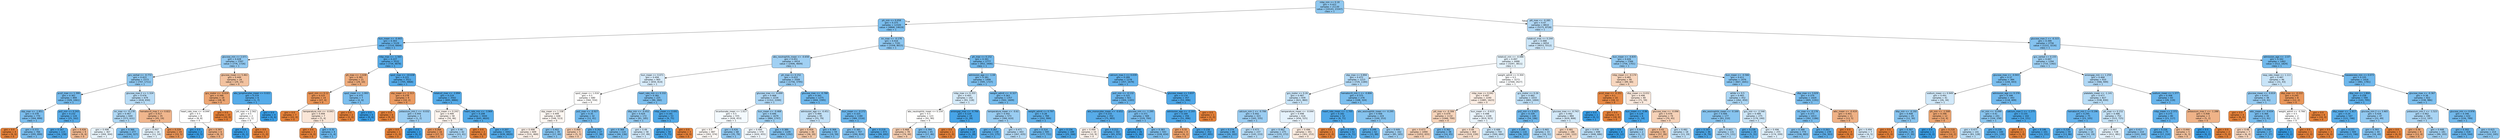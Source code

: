 digraph Tree {
node [shape=box, style="filled, rounded", color="black", fontname="helvetica"] ;
edge [fontname="helvetica"] ;
0 [label="mbp_min <= 0.18\ngini = 0.422\nsamples = 21130\nvalue = [10143, 23347]\nclass = 1", fillcolor="#8fc8f0"] ;
1 [label="ph_min <= 0.058\ngini = 0.375\nsamples = 12320\nvalue = [4868, 14619]\nclass = 1", fillcolor="#7bbeee"] ;
0 -> 1 [labeldistance=2.5, labelangle=45, headlabel="True"] ;
2 [label="bun_mean <= -0.443\ngini = 0.303\nsamples = 5129\nvalue = [1510, 6604]\nclass = 1", fillcolor="#66b3eb"] ;
1 -> 2 ;
3 [label="glucose_min <= 2.071\ngini = 0.428\nsamples = 1597\nvalue = [776, 1726]\nclass = 1", fillcolor="#92c9f1"] ;
2 -> 3 ;
4 [label="gcs_verbal <= -0.772\ngini = 0.423\nsamples = 1573\nvalue = [747, 1711]\nclass = 1", fillcolor="#8fc8f0"] ;
3 -> 4 ;
5 [label="pco2_max <= 1.399\ngini = 0.361\nsamples = 894\nvalue = [329, 1061]\nclass = 1", fillcolor="#76bbed"] ;
4 -> 5 ;
6 [label="sbp_max <= -1.851\ngini = 0.378\nsamples = 770\nvalue = [304, 899]\nclass = 1", fillcolor="#7cbeee"] ;
5 -> 6 ;
7 [label="gini = 0.0\nsamples = 4\nvalue = [9, 0]\nclass = 0", fillcolor="#e58139"] ;
6 -> 7 ;
8 [label="gini = 0.372\nsamples = 766\nvalue = [295, 899]\nclass = 1", fillcolor="#7abdee"] ;
6 -> 8 ;
9 [label="po2_min <= 0.243\ngini = 0.232\nsamples = 124\nvalue = [25, 162]\nclass = 1", fillcolor="#58ace9"] ;
5 -> 9 ;
10 [label="gini = 0.167\nsamples = 115\nvalue = [16, 158]\nclass = 1", fillcolor="#4da7e8"] ;
9 -> 10 ;
11 [label="gini = 0.426\nsamples = 9\nvalue = [9, 4]\nclass = 0", fillcolor="#f1b991"] ;
9 -> 11 ;
12 [label="glucose_max.2 <= 1.324\ngini = 0.476\nsamples = 679\nvalue = [418, 650]\nclass = 1", fillcolor="#b8dcf6"] ;
4 -> 12 ;
13 [label="inr_max <= -0.178\ngini = 0.467\nsamples = 644\nvalue = [373, 631]\nclass = 1", fillcolor="#aed7f4"] ;
12 -> 13 ;
14 [label="gini = 0.498\nsamples = 367\nvalue = [269, 304]\nclass = 1", fillcolor="#e8f4fc"] ;
13 -> 14 ;
15 [label="gini = 0.366\nsamples = 277\nvalue = [104, 327]\nclass = 1", fillcolor="#78bced"] ;
13 -> 15 ;
16 [label="hematocrit_max.1 <= 0.822\ngini = 0.417\nsamples = 35\nvalue = [45, 19]\nclass = 0", fillcolor="#f0b68d"] ;
12 -> 16 ;
17 [label="gini = 0.497\nsamples = 16\nvalue = [12, 14]\nclass = 1", fillcolor="#e3f1fb"] ;
16 -> 17 ;
18 [label="gini = 0.229\nsamples = 19\nvalue = [33, 5]\nclass = 0", fillcolor="#e99457"] ;
16 -> 18 ;
19 [label="glucose_mean <= 5.461\ngini = 0.449\nsamples = 24\nvalue = [29, 15]\nclass = 0", fillcolor="#f2c29f"] ;
3 -> 19 ;
20 [label="gcs_motor <= -0.024\ngini = 0.346\nsamples = 18\nvalue = [28, 8]\nclass = 0", fillcolor="#eca572"] ;
19 -> 20 ;
21 [label="heart_rate_max <= -0.044\ngini = 0.5\nsamples = 8\nvalue = [8, 8]\nclass = 0", fillcolor="#ffffff"] ;
20 -> 21 ;
22 [label="gini = 0.0\nsamples = 2\nvalue = [0, 5]\nclass = 1", fillcolor="#399de5"] ;
21 -> 22 ;
23 [label="gini = 0.397\nsamples = 6\nvalue = [8, 3]\nclass = 0", fillcolor="#efb083"] ;
21 -> 23 ;
24 [label="gini = 0.0\nsamples = 10\nvalue = [20, 0]\nclass = 0", fillcolor="#e58139"] ;
20 -> 24 ;
25 [label="abs_lymphocytes_mean <= 0.021\ngini = 0.219\nsamples = 6\nvalue = [1, 7]\nclass = 1", fillcolor="#55abe9"] ;
19 -> 25 ;
26 [label="ptt_max <= 2.562\ngini = 0.5\nsamples = 2\nvalue = [1, 1]\nclass = 0", fillcolor="#ffffff"] ;
25 -> 26 ;
27 [label="gini = 0.0\nsamples = 1\nvalue = [0, 1]\nclass = 1", fillcolor="#399de5"] ;
26 -> 27 ;
28 [label="gini = 0.0\nsamples = 1\nvalue = [1, 0]\nclass = 0", fillcolor="#e58139"] ;
26 -> 28 ;
29 [label="gini = 0.0\nsamples = 4\nvalue = [0, 6]\nclass = 1", fillcolor="#399de5"] ;
25 -> 29 ;
30 [label="mbp_max <= -1.565\ngini = 0.227\nsamples = 3532\nvalue = [734, 4878]\nclass = 1", fillcolor="#57ace9"] ;
2 -> 30 ;
31 [label="ph_max <= -1.638\ngini = 0.381\nsamples = 21\nvalue = [29, 10]\nclass = 0", fillcolor="#eeac7d"] ;
30 -> 31 ;
32 [label="spo2_min <= 0.12\ngini = 0.225\nsamples = 14\nvalue = [27, 4]\nclass = 0", fillcolor="#e99456"] ;
31 -> 32 ;
33 [label="gini = 0.0\nsamples = 7\nvalue = [22, 0]\nclass = 0", fillcolor="#e58139"] ;
32 -> 33 ;
34 [label="temperature_min <= -0.043\ngini = 0.494\nsamples = 7\nvalue = [5, 4]\nclass = 0", fillcolor="#fae6d7"] ;
32 -> 34 ;
35 [label="gini = 0.0\nsamples = 3\nvalue = [4, 0]\nclass = 0", fillcolor="#e58139"] ;
34 -> 35 ;
36 [label="gini = 0.32\nsamples = 4\nvalue = [1, 4]\nclass = 1", fillcolor="#6ab6ec"] ;
34 -> 36 ;
37 [label="spo2_mean <= -1.993\ngini = 0.375\nsamples = 7\nvalue = [2, 6]\nclass = 1", fillcolor="#7bbeee"] ;
31 -> 37 ;
38 [label="gini = 0.0\nsamples = 2\nvalue = [2, 0]\nclass = 0", fillcolor="#e58139"] ;
37 -> 38 ;
39 [label="gini = 0.0\nsamples = 5\nvalue = [0, 6]\nclass = 1", fillcolor="#399de5"] ;
37 -> 39 ;
40 [label="spo2_max <= -10.638\ngini = 0.221\nsamples = 3511\nvalue = [705, 4868]\nclass = 1", fillcolor="#56abe9"] ;
30 -> 40 ;
41 [label="sbp_mean <= -1.313\ngini = 0.278\nsamples = 9\nvalue = [10, 2]\nclass = 0", fillcolor="#ea9a61"] ;
40 -> 41 ;
42 [label="gini = 0.0\nsamples = 6\nvalue = [9, 0]\nclass = 0", fillcolor="#e58139"] ;
41 -> 42 ;
43 [label="potassium_min.1 <= -0.032\ngini = 0.444\nsamples = 3\nvalue = [1, 2]\nclass = 1", fillcolor="#9ccef2"] ;
41 -> 43 ;
44 [label="gini = 0.0\nsamples = 1\nvalue = [1, 0]\nclass = 0", fillcolor="#e58139"] ;
43 -> 44 ;
45 [label="gini = 0.0\nsamples = 2\nvalue = [0, 2]\nclass = 1", fillcolor="#399de5"] ;
43 -> 45 ;
46 [label="totalco2_max <= -2.894\ngini = 0.219\nsamples = 3502\nvalue = [695, 4866]\nclass = 1", fillcolor="#55abe9"] ;
40 -> 46 ;
47 [label="bun_mean <= 0.243\ngini = 0.499\nsamples = 58\nvalue = [50, 46]\nclass = 0", fillcolor="#fdf5ef"] ;
46 -> 47 ;
48 [label="gini = 0.264\nsamples = 16\nvalue = [27, 5]\nclass = 0", fillcolor="#ea985e"] ;
47 -> 48 ;
49 [label="gini = 0.46\nsamples = 42\nvalue = [23, 41]\nclass = 1", fillcolor="#a8d4f4"] ;
47 -> 49 ;
50 [label="heart_rate_min <= -3.969\ngini = 0.208\nsamples = 3444\nvalue = [645, 4820]\nclass = 1", fillcolor="#53aae8"] ;
46 -> 50 ;
51 [label="gini = 0.0\nsamples = 2\nvalue = [6, 0]\nclass = 0", fillcolor="#e58139"] ;
50 -> 51 ;
52 [label="gini = 0.207\nsamples = 3442\nvalue = [639, 4820]\nclass = 1", fillcolor="#53aae8"] ;
50 -> 52 ;
53 [label="inr_max <= -0.178\ngini = 0.416\nsamples = 7191\nvalue = [3358, 8015]\nclass = 1", fillcolor="#8cc6f0"] ;
1 -> 53 ;
54 [label="abs_neutrophils_mean <= -0.658\ngini = 0.451\nsamples = 4414\nvalue = [2406, 4609]\nclass = 1", fillcolor="#a0d0f3"] ;
53 -> 54 ;
55 [label="bun_mean <= 0.071\ngini = 0.494\nsamples = 905\nvalue = [650, 814]\nclass = 1", fillcolor="#d7ebfa"] ;
54 -> 55 ;
56 [label="spo2_mean <= 1.016\ngini = 0.5\nsamples = 680\nvalue = [560, 554]\nclass = 0", fillcolor="#fffefd"] ;
55 -> 56 ;
57 [label="sbp_mean <= 1.338\ngini = 0.499\nsamples = 648\nvalue = [548, 513]\nclass = 0", fillcolor="#fdf7f2"] ;
56 -> 57 ;
58 [label="gini = 0.498\nsamples = 609\nvalue = [531, 469]\nclass = 0", fillcolor="#fcf0e8"] ;
57 -> 58 ;
59 [label="gini = 0.402\nsamples = 39\nvalue = [17, 44]\nclass = 1", fillcolor="#86c3ef"] ;
57 -> 59 ;
60 [label="po2_max <= -0.927\ngini = 0.35\nsamples = 32\nvalue = [12, 41]\nclass = 1", fillcolor="#73baed"] ;
56 -> 60 ;
61 [label="gini = 0.469\nsamples = 5\nvalue = [5, 3]\nclass = 0", fillcolor="#f5cdb0"] ;
60 -> 61 ;
62 [label="gini = 0.263\nsamples = 27\nvalue = [7, 38]\nclass = 1", fillcolor="#5dafea"] ;
60 -> 62 ;
63 [label="heart_rate_min <= 0.332\ngini = 0.382\nsamples = 225\nvalue = [90, 260]\nclass = 1", fillcolor="#7ebfee"] ;
55 -> 63 ;
64 [label="dbp_min <= -0.452\ngini = 0.424\nsamples = 172\nvalue = [81, 185]\nclass = 1", fillcolor="#90c8f0"] ;
63 -> 64 ;
65 [label="gini = 0.369\nsamples = 114\nvalue = [44, 136]\nclass = 1", fillcolor="#79bded"] ;
64 -> 65 ;
66 [label="gini = 0.49\nsamples = 58\nvalue = [37, 49]\nclass = 1", fillcolor="#cfe7f9"] ;
64 -> 66 ;
67 [label="mbp_mean <= 0.691\ngini = 0.191\nsamples = 53\nvalue = [9, 75]\nclass = 1", fillcolor="#51a9e8"] ;
63 -> 67 ;
68 [label="gini = 0.117\nsamples = 50\nvalue = [5, 75]\nclass = 1", fillcolor="#46a4e7"] ;
67 -> 68 ;
69 [label="gini = 0.0\nsamples = 3\nvalue = [4, 0]\nclass = 0", fillcolor="#e58139"] ;
67 -> 69 ;
70 [label="ph_max <= 0.152\ngini = 0.433\nsamples = 3509\nvalue = [1756, 3795]\nclass = 1", fillcolor="#95caf1"] ;
54 -> 70 ;
71 [label="glucose_max <= -0.699\ngini = 0.468\nsamples = 2234\nvalue = [1312, 2200]\nclass = 1", fillcolor="#afd7f5"] ;
70 -> 71 ;
72 [label="bicarbonate_mean <= 1.017\ngini = 0.5\nsamples = 555\nvalue = [428, 453]\nclass = 1", fillcolor="#f4fafe"] ;
71 -> 72 ;
73 [label="gini = 0.5\nsamples = 487\nvalue = [393, 374]\nclass = 0", fillcolor="#fef9f5"] ;
72 -> 73 ;
74 [label="gini = 0.426\nsamples = 68\nvalue = [35, 79]\nclass = 1", fillcolor="#91c8f1"] ;
72 -> 74 ;
75 [label="bun_mean <= -0.468\ngini = 0.446\nsamples = 1679\nvalue = [884, 1747]\nclass = 1", fillcolor="#9dcff2"] ;
71 -> 75 ;
76 [label="gini = 0.499\nsamples = 570\nvalue = [420, 455]\nclass = 1", fillcolor="#f0f7fd"] ;
75 -> 76 ;
77 [label="gini = 0.389\nsamples = 1109\nvalue = [464, 1292]\nclass = 1", fillcolor="#80c0ee"] ;
75 -> 77 ;
78 [label="glucose_max <= -0.788\ngini = 0.341\nsamples = 1275\nvalue = [444, 1595]\nclass = 1", fillcolor="#70b8ec"] ;
70 -> 78 ;
79 [label="admission_age <= -0.451\ngini = 0.484\nsamples = 95\nvalue = [55, 79]\nclass = 1", fillcolor="#c3e1f7"] ;
78 -> 79 ;
80 [label="gini = 0.459\nsamples = 36\nvalue = [36, 20]\nclass = 0", fillcolor="#f3c7a7"] ;
79 -> 80 ;
81 [label="gini = 0.369\nsamples = 59\nvalue = [19, 59]\nclass = 1", fillcolor="#79bded"] ;
79 -> 81 ;
82 [label="bun_mean <= -0.272\ngini = 0.325\nsamples = 1180\nvalue = [389, 1516]\nclass = 1", fillcolor="#6cb6ec"] ;
78 -> 82 ;
83 [label="gini = 0.385\nsamples = 707\nvalue = [290, 824]\nclass = 1", fillcolor="#7fbfee"] ;
82 -> 83 ;
84 [label="gini = 0.219\nsamples = 473\nvalue = [99, 692]\nclass = 1", fillcolor="#55abe9"] ;
82 -> 84 ;
85 [label="ph_max <= 0.152\ngini = 0.341\nsamples = 2777\nvalue = [952, 3406]\nclass = 1", fillcolor="#70b8ec"] ;
53 -> 85 ;
86 [label="admission_age <= -1.04\ngini = 0.381\nsamples = 1499\nvalue = [595, 1727]\nclass = 1", fillcolor="#7dbfee"] ;
85 -> 86 ;
87 [label="mbp_max <= 0.355\ngini = 0.493\nsamples = 142\nvalue = [93, 118]\nclass = 1", fillcolor="#d5eaf9"] ;
86 -> 87 ;
88 [label="abs_neutrophils_mean <= 0.154\ngini = 0.5\nsamples = 123\nvalue = [91, 90]\nclass = 0", fillcolor="#fffefd"] ;
87 -> 88 ;
89 [label="gini = 0.468\nsamples = 78\nvalue = [74, 44]\nclass = 0", fillcolor="#f4ccaf"] ;
88 -> 89 ;
90 [label="gini = 0.394\nsamples = 45\nvalue = [17, 46]\nclass = 1", fillcolor="#82c1ef"] ;
88 -> 90 ;
91 [label="aniongap_max <= -0.766\ngini = 0.124\nsamples = 19\nvalue = [2, 28]\nclass = 1", fillcolor="#47a4e7"] ;
87 -> 91 ;
92 [label="gini = 0.0\nsamples = 1\nvalue = [1, 0]\nclass = 0", fillcolor="#e58139"] ;
91 -> 92 ;
93 [label="gini = 0.067\nsamples = 18\nvalue = [1, 28]\nclass = 1", fillcolor="#40a0e6"] ;
91 -> 93 ;
94 [label="weight_admit <= -0.327\ngini = 0.363\nsamples = 1357\nvalue = [502, 1609]\nclass = 1", fillcolor="#77bced"] ;
86 -> 94 ;
95 [label="temperature_mean <= -0.61\ngini = 0.442\nsamples = 573\nvalue = [300, 610]\nclass = 1", fillcolor="#9acdf2"] ;
94 -> 95 ;
96 [label="gini = 0.267\nsamples = 130\nvalue = [33, 175]\nclass = 1", fillcolor="#5eafea"] ;
95 -> 96 ;
97 [label="gini = 0.471\nsamples = 443\nvalue = [267, 435]\nclass = 1", fillcolor="#b3d9f5"] ;
95 -> 97 ;
98 [label="weight_admit <= 0.797\ngini = 0.28\nsamples = 784\nvalue = [202, 999]\nclass = 1", fillcolor="#61b1ea"] ;
94 -> 98 ;
99 [label="gini = 0.314\nsamples = 595\nvalue = [177, 731]\nclass = 1", fillcolor="#69b5eb"] ;
98 -> 99 ;
100 [label="gini = 0.156\nsamples = 189\nvalue = [25, 268]\nclass = 1", fillcolor="#4ba6e7"] ;
98 -> 100 ;
101 [label="calcium_max.1 <= 0.039\ngini = 0.289\nsamples = 1278\nvalue = [357, 1679]\nclass = 1", fillcolor="#63b2eb"] ;
85 -> 101 ;
102 [label="po2_min <= -0.132\ngini = 0.325\nsamples = 921\nvalue = [304, 1183]\nclass = 1", fillcolor="#6cb6ec"] ;
101 -> 102 ;
103 [label="abs_monocytes_mean <= -0.652\ngini = 0.233\nsamples = 352\nvalue = [75, 483]\nclass = 1", fillcolor="#58ace9"] ;
102 -> 103 ;
104 [label="gini = 0.499\nsamples = 10\nvalue = [10, 9]\nclass = 0", fillcolor="#fcf2eb"] ;
103 -> 104 ;
105 [label="gini = 0.212\nsamples = 342\nvalue = [65, 474]\nclass = 1", fillcolor="#54aae9"] ;
103 -> 105 ;
106 [label="glucose_min <= -1.295\ngini = 0.371\nsamples = 569\nvalue = [229, 700]\nclass = 1", fillcolor="#7abdee"] ;
102 -> 106 ;
107 [label="gini = 0.042\nsamples = 26\nvalue = [1, 46]\nclass = 1", fillcolor="#3d9fe6"] ;
106 -> 107 ;
108 [label="gini = 0.383\nsamples = 543\nvalue = [228, 654]\nclass = 1", fillcolor="#7ebfee"] ;
106 -> 108 ;
109 [label="glucose_mean <= 3.837\ngini = 0.174\nsamples = 357\nvalue = [53, 496]\nclass = 1", fillcolor="#4ea7e8"] ;
101 -> 109 ;
110 [label="admission_age <= -2.193\ngini = 0.169\nsamples = 356\nvalue = [51, 496]\nclass = 1", fillcolor="#4da7e8"] ;
109 -> 110 ;
111 [label="gini = 0.32\nsamples = 4\nvalue = [4, 1]\nclass = 0", fillcolor="#eca06a"] ;
110 -> 111 ;
112 [label="gini = 0.158\nsamples = 352\nvalue = [47, 495]\nclass = 1", fillcolor="#4ca6e7"] ;
110 -> 112 ;
113 [label="gini = 0.0\nsamples = 1\nvalue = [2, 0]\nclass = 0", fillcolor="#e58139"] ;
109 -> 113 ;
114 [label="ptt_max <= -0.285\ngini = 0.47\nsamples = 8810\nvalue = [5275, 8728]\nclass = 1", fillcolor="#b1d8f5"] ;
0 -> 114 [labeldistance=2.5, labelangle=-45, headlabel="False"] ;
115 [label="totalco2_max <= 0.244\ngini = 0.488\nsamples = 6054\nvalue = [4053, 5512]\nclass = 1", fillcolor="#cbe5f8"] ;
114 -> 115 ;
116 [label="totalco2_min <= -0.086\ngini = 0.497\nsamples = 4488\nvalue = [3297, 3811]\nclass = 1", fillcolor="#e4f2fb"] ;
115 -> 116 ;
117 [label="sbp_max <= 0.894\ngini = 0.472\nsamples = 1215\nvalue = [729, 1184]\nclass = 1", fillcolor="#b3d9f5"] ;
116 -> 117 ;
118 [label="gcs_motor <= 0.26\ngini = 0.487\nsamples = 939\nvalue = [621, 860]\nclass = 1", fillcolor="#c8e4f8"] ;
117 -> 118 ;
119 [label="calcium_min.1 <= -0.706\ngini = 0.442\nsamples = 323\nvalue = [165, 335]\nclass = 1", fillcolor="#9bcdf2"] ;
118 -> 119 ;
120 [label="gini = 0.274\nsamples = 86\nvalue = [20, 102]\nclass = 1", fillcolor="#60b0ea"] ;
119 -> 120 ;
121 [label="gini = 0.473\nsamples = 237\nvalue = [145, 233]\nclass = 1", fillcolor="#b4daf5"] ;
119 -> 121 ;
122 [label="temperature_mean <= -0.044\ngini = 0.498\nsamples = 616\nvalue = [456, 525]\nclass = 1", fillcolor="#e5f2fc"] ;
118 -> 122 ;
123 [label="gini = 0.462\nsamples = 275\nvalue = [155, 272]\nclass = 1", fillcolor="#aad5f4"] ;
122 -> 123 ;
124 [label="gini = 0.496\nsamples = 341\nvalue = [301, 253]\nclass = 0", fillcolor="#fbebdf"] ;
122 -> 124 ;
125 [label="hematocrit_min.1 <= -0.806\ngini = 0.375\nsamples = 276\nvalue = [108, 324]\nclass = 1", fillcolor="#7bbeee"] ;
117 -> 125 ;
126 [label="heart_rate_mean <= -1.705\ngini = 0.182\nsamples = 52\nvalue = [8, 71]\nclass = 1", fillcolor="#4fa8e8"] ;
125 -> 126 ;
127 [label="gini = 0.0\nsamples = 1\nvalue = [2, 0]\nclass = 0", fillcolor="#e58139"] ;
126 -> 127 ;
128 [label="gini = 0.144\nsamples = 51\nvalue = [6, 71]\nclass = 1", fillcolor="#4aa5e7"] ;
126 -> 128 ;
129 [label="abs_eosinophils_mean <= -0.295\ngini = 0.406\nsamples = 224\nvalue = [100, 253]\nclass = 1", fillcolor="#87c4ef"] ;
125 -> 129 ;
130 [label="gini = 0.249\nsamples = 62\nvalue = [15, 88]\nclass = 1", fillcolor="#5baee9"] ;
129 -> 130 ;
131 [label="gini = 0.449\nsamples = 162\nvalue = [85, 165]\nclass = 1", fillcolor="#9fcff2"] ;
129 -> 131 ;
132 [label="weight_admit <= 0.304\ngini = 0.5\nsamples = 3273\nvalue = [2568, 2627]\nclass = 1", fillcolor="#fbfdfe"] ;
116 -> 132 ;
133 [label="mbp_max <= 0.042\ngini = 0.497\nsamples = 2240\nvalue = [1885, 1623]\nclass = 0", fillcolor="#fbede3"] ;
132 -> 133 ;
134 [label="ptt_max <= -0.306\ngini = 0.479\nsamples = 1132\nvalue = [1066, 700]\nclass = 0", fillcolor="#f6d4bb"] ;
133 -> 134 ;
135 [label="gini = 0.473\nsamples = 1094\nvalue = [1052, 655]\nclass = 0", fillcolor="#f5cfb4"] ;
134 -> 135 ;
136 [label="gini = 0.362\nsamples = 38\nvalue = [14, 45]\nclass = 1", fillcolor="#77bbed"] ;
134 -> 136 ;
137 [label="bun_mean <= -0.615\ngini = 0.498\nsamples = 1108\nvalue = [819, 923]\nclass = 1", fillcolor="#e9f4fc"] ;
133 -> 137 ;
138 [label="gini = 0.49\nsamples = 364\nvalue = [319, 239]\nclass = 0", fillcolor="#f8dfcd"] ;
137 -> 138 ;
139 [label="gini = 0.488\nsamples = 744\nvalue = [500, 684]\nclass = 1", fillcolor="#cae5f8"] ;
137 -> 139 ;
140 [label="gcs_motor <= 0.26\ngini = 0.482\nsamples = 1033\nvalue = [683, 1004]\nclass = 1", fillcolor="#c0e0f7"] ;
132 -> 140 ;
141 [label="po2_min <= 0.427\ngini = 0.339\nsamples = 149\nvalue = [54, 196]\nclass = 1", fillcolor="#70b8ec"] ;
140 -> 141 ;
142 [label="gini = 0.294\nsamples = 116\nvalue = [36, 165]\nclass = 1", fillcolor="#64b2eb"] ;
141 -> 142 ;
143 [label="gini = 0.465\nsamples = 33\nvalue = [18, 31]\nclass = 1", fillcolor="#acd6f4"] ;
141 -> 143 ;
144 [label="glucose_max <= -0.743\ngini = 0.492\nsamples = 884\nvalue = [629, 808]\nclass = 1", fillcolor="#d3e9f9"] ;
140 -> 144 ;
145 [label="gini = 0.481\nsamples = 186\nvalue = [181, 122]\nclass = 0", fillcolor="#f7d6be"] ;
144 -> 145 ;
146 [label="gini = 0.478\nsamples = 698\nvalue = [448, 686]\nclass = 1", fillcolor="#baddf6"] ;
144 -> 146 ;
147 [label="bun_mean <= -0.835\ngini = 0.426\nsamples = 1566\nvalue = [756, 1701]\nclass = 1", fillcolor="#91c9f1"] ;
115 -> 147 ;
148 [label="mbp_mean <= -0.174\ngini = 0.481\nsamples = 90\nvalue = [89, 60]\nclass = 0", fillcolor="#f7d6be"] ;
147 -> 148 ;
149 [label="pco2_max <= -0.351\ngini = 0.1\nsamples = 10\nvalue = [18, 1]\nclass = 0", fillcolor="#e68844"] ;
148 -> 149 ;
150 [label="gini = 0.0\nsamples = 1\nvalue = [0, 1]\nclass = 1", fillcolor="#399de5"] ;
149 -> 150 ;
151 [label="gini = 0.0\nsamples = 9\nvalue = [18, 0]\nclass = 0", fillcolor="#e58139"] ;
149 -> 151 ;
152 [label="dbp_mean <= 0.031\ngini = 0.496\nsamples = 80\nvalue = [71, 59]\nclass = 0", fillcolor="#fbeade"] ;
148 -> 152 ;
153 [label="bun_mean <= -0.86\ngini = 0.124\nsamples = 6\nvalue = [1, 14]\nclass = 1", fillcolor="#47a4e7"] ;
152 -> 153 ;
154 [label="gini = 0.0\nsamples = 4\nvalue = [0, 12]\nclass = 1", fillcolor="#399de5"] ;
153 -> 154 ;
155 [label="gini = 0.444\nsamples = 2\nvalue = [1, 2]\nclass = 1", fillcolor="#9ccef2"] ;
153 -> 155 ;
156 [label="glucose_max <= -0.096\ngini = 0.476\nsamples = 74\nvalue = [70, 45]\nclass = 0", fillcolor="#f6d2b8"] ;
152 -> 156 ;
157 [label="gini = 0.43\nsamples = 56\nvalue = [57, 26]\nclass = 0", fillcolor="#f1ba93"] ;
156 -> 157 ;
158 [label="gini = 0.482\nsamples = 18\nvalue = [13, 19]\nclass = 1", fillcolor="#c0e0f7"] ;
156 -> 158 ;
159 [label="bun_mean <= -0.566\ngini = 0.411\nsamples = 1476\nvalue = [667, 1641]\nclass = 1", fillcolor="#89c5f0"] ;
147 -> 159 ;
160 [label="white <= 0.5\ngini = 0.465\nsamples = 452\nvalue = [262, 450]\nclass = 1", fillcolor="#acd6f4"] ;
159 -> 160 ;
161 [label="abs_eosinophils_mean <= -0.169\ngini = 0.406\nsamples = 177\nvalue = [83, 210]\nclass = 1", fillcolor="#87c4ef"] ;
160 -> 161 ;
162 [label="gini = 0.167\nsamples = 46\nvalue = [8, 79]\nclass = 1", fillcolor="#4da7e8"] ;
161 -> 162 ;
163 [label="gini = 0.463\nsamples = 131\nvalue = [75, 131]\nclass = 1", fillcolor="#aad5f4"] ;
161 -> 163 ;
164 [label="gcs_min <= -2.546\ngini = 0.489\nsamples = 275\nvalue = [179, 240]\nclass = 1", fillcolor="#cde6f8"] ;
160 -> 164 ;
165 [label="gini = 0.239\nsamples = 20\nvalue = [5, 31]\nclass = 1", fillcolor="#59ade9"] ;
164 -> 165 ;
166 [label="gini = 0.496\nsamples = 255\nvalue = [174, 209]\nclass = 1", fillcolor="#deeffb"] ;
164 -> 166 ;
167 [label="dbp_max <= 3.029\ngini = 0.379\nsamples = 1024\nvalue = [405, 1191]\nclass = 1", fillcolor="#7cbeee"] ;
159 -> 167 ;
168 [label="inr_max <= -0.178\ngini = 0.373\nsamples = 1013\nvalue = [392, 1186]\nclass = 1", fillcolor="#7abdee"] ;
167 -> 168 ;
169 [label="gini = 0.399\nsamples = 774\nvalue = [336, 883]\nclass = 1", fillcolor="#84c2ef"] ;
168 -> 169 ;
170 [label="gini = 0.263\nsamples = 239\nvalue = [56, 303]\nclass = 1", fillcolor="#5eafea"] ;
168 -> 170 ;
171 [label="wbc_mean <= -0.419\ngini = 0.401\nsamples = 11\nvalue = [13, 5]\nclass = 0", fillcolor="#efb185"] ;
167 -> 171 ;
172 [label="gini = 0.0\nsamples = 4\nvalue = [9, 0]\nclass = 0", fillcolor="#e58139"] ;
171 -> 172 ;
173 [label="gini = 0.494\nsamples = 7\nvalue = [4, 5]\nclass = 1", fillcolor="#d7ebfa"] ;
171 -> 173 ;
174 [label="glucose_max.2 <= -0.315\ngini = 0.399\nsamples = 2756\nvalue = [1222, 3216]\nclass = 1", fillcolor="#84c2ef"] ;
114 -> 174 ;
175 [label="gcs_verbal <= 0.155\ngini = 0.447\nsamples = 1294\nvalue = [710, 1392]\nclass = 1", fillcolor="#9ecff2"] ;
174 -> 175 ;
176 [label="glucose_max <= -0.943\ngini = 0.37\nsamples = 384\nvalue = [144, 443]\nclass = 1", fillcolor="#79bded"] ;
175 -> 176 ;
177 [label="sodium_mean <= 0.949\ngini = 0.491\nsamples = 41\nvalue = [26, 34]\nclass = 1", fillcolor="#d0e8f9"] ;
176 -> 177 ;
178 [label="dbp_min <= -0.192\ngini = 0.408\nsamples = 29\nvalue = [12, 30]\nclass = 1", fillcolor="#88c4ef"] ;
177 -> 178 ;
179 [label="gini = 0.0\nsamples = 3\nvalue = [5, 0]\nclass = 0", fillcolor="#e58139"] ;
178 -> 179 ;
180 [label="gini = 0.307\nsamples = 26\nvalue = [7, 30]\nclass = 1", fillcolor="#67b4eb"] ;
178 -> 180 ;
181 [label="ph_min <= -1.508\ngini = 0.346\nsamples = 12\nvalue = [14, 4]\nclass = 0", fillcolor="#eca572"] ;
177 -> 181 ;
182 [label="gini = 0.0\nsamples = 1\nvalue = [0, 2]\nclass = 1", fillcolor="#399de5"] ;
181 -> 182 ;
183 [label="gini = 0.219\nsamples = 11\nvalue = [14, 2]\nclass = 0", fillcolor="#e99355"] ;
181 -> 183 ;
184 [label="admission_age <= 0.376\ngini = 0.348\nsamples = 343\nvalue = [118, 409]\nclass = 1", fillcolor="#72b9ed"] ;
176 -> 184 ;
185 [label="inr_min <= -0.099\ngini = 0.41\nsamples = 241\nvalue = [104, 258]\nclass = 1", fillcolor="#89c5ef"] ;
184 -> 185 ;
186 [label="gini = 0.477\nsamples = 141\nvalue = [83, 128]\nclass = 1", fillcolor="#b9ddf6"] ;
185 -> 186 ;
187 [label="gini = 0.239\nsamples = 100\nvalue = [21, 130]\nclass = 1", fillcolor="#59ade9"] ;
185 -> 187 ;
188 [label="calcium_max.1 <= -1.275\ngini = 0.155\nsamples = 102\nvalue = [14, 151]\nclass = 1", fillcolor="#4ba6e7"] ;
184 -> 188 ;
189 [label="gini = 0.0\nsamples = 1\nvalue = [1, 0]\nclass = 0", fillcolor="#e58139"] ;
188 -> 189 ;
190 [label="gini = 0.146\nsamples = 101\nvalue = [13, 151]\nclass = 1", fillcolor="#4aa5e7"] ;
188 -> 190 ;
191 [label="aniongap_min <= 1.259\ngini = 0.468\nsamples = 910\nvalue = [566, 949]\nclass = 1", fillcolor="#afd7f5"] ;
175 -> 191 ;
192 [label="platelets_mean <= -1.141\ngini = 0.477\nsamples = 827\nvalue = [538, 830]\nclass = 1", fillcolor="#b9ddf6"] ;
191 -> 192 ;
193 [label="hematocrit_min.1 <= 0.196\ngini = 0.295\nsamples = 75\nvalue = [23, 105]\nclass = 1", fillcolor="#64b2eb"] ;
192 -> 193 ;
194 [label="gini = 0.228\nsamples = 59\nvalue = [13, 86]\nclass = 1", fillcolor="#57ace9"] ;
193 -> 194 ;
195 [label="gini = 0.452\nsamples = 16\nvalue = [10, 19]\nclass = 1", fillcolor="#a1d1f3"] ;
193 -> 195 ;
196 [label="ph_max <= 0.152\ngini = 0.486\nsamples = 752\nvalue = [515, 725]\nclass = 1", fillcolor="#c6e3f7"] ;
192 -> 196 ;
197 [label="gini = 0.497\nsamples = 538\nvalue = [412, 481]\nclass = 1", fillcolor="#e3f1fb"] ;
196 -> 197 ;
198 [label="gini = 0.417\nsamples = 214\nvalue = [103, 244]\nclass = 1", fillcolor="#8dc6f0"] ;
196 -> 198 ;
199 [label="sodium_mean <= 1.377\ngini = 0.308\nsamples = 83\nvalue = [28, 119]\nclass = 1", fillcolor="#68b4eb"] ;
191 -> 199 ;
200 [label="mbp_mean <= 2.372\ngini = 0.275\nsamples = 80\nvalue = [23, 117]\nclass = 1", fillcolor="#60b0ea"] ;
199 -> 200 ;
201 [label="gini = 0.226\nsamples = 75\nvalue = [17, 114]\nclass = 1", fillcolor="#57ace9"] ;
200 -> 201 ;
202 [label="gini = 0.444\nsamples = 5\nvalue = [6, 3]\nclass = 0", fillcolor="#f2c09c"] ;
200 -> 202 ;
203 [label="potassium_max.1 <= -1.288\ngini = 0.408\nsamples = 3\nvalue = [5, 2]\nclass = 0", fillcolor="#efb388"] ;
199 -> 203 ;
204 [label="gini = 0.0\nsamples = 1\nvalue = [0, 2]\nclass = 1", fillcolor="#399de5"] ;
203 -> 204 ;
205 [label="gini = 0.0\nsamples = 2\nvalue = [5, 0]\nclass = 0", fillcolor="#e58139"] ;
203 -> 205 ;
206 [label="admission_age <= -2.07\ngini = 0.342\nsamples = 1462\nvalue = [512, 1824]\nclass = 1", fillcolor="#71b9ec"] ;
174 -> 206 ;
207 [label="resp_rate_mean <= 1.111\ngini = 0.487\nsamples = 46\nvalue = [31, 43]\nclass = 1", fillcolor="#c8e4f8"] ;
206 -> 207 ;
208 [label="glucose_mean <= -0.819\ngini = 0.433\nsamples = 38\nvalue = [19, 41]\nclass = 1", fillcolor="#95caf1"] ;
207 -> 208 ;
209 [label="gini = 0.0\nsamples = 4\nvalue = [6, 0]\nclass = 0", fillcolor="#e58139"] ;
208 -> 209 ;
210 [label="wbc_mean <= -0.434\ngini = 0.366\nsamples = 34\nvalue = [13, 41]\nclass = 1", fillcolor="#78bced"] ;
208 -> 210 ;
211 [label="gini = 0.48\nsamples = 7\nvalue = [6, 4]\nclass = 0", fillcolor="#f6d5bd"] ;
210 -> 211 ;
212 [label="gini = 0.268\nsamples = 27\nvalue = [7, 37]\nclass = 1", fillcolor="#5eb0ea"] ;
210 -> 212 ;
213 [label="dbp_max <= -0.222\ngini = 0.245\nsamples = 8\nvalue = [12, 2]\nclass = 0", fillcolor="#e9965a"] ;
207 -> 213 ;
214 [label="weight_admit <= -0.766\ngini = 0.5\nsamples = 2\nvalue = [2, 2]\nclass = 0", fillcolor="#ffffff"] ;
213 -> 214 ;
215 [label="gini = 0.0\nsamples = 1\nvalue = [0, 2]\nclass = 1", fillcolor="#399de5"] ;
214 -> 215 ;
216 [label="gini = 0.0\nsamples = 1\nvalue = [2, 0]\nclass = 0", fillcolor="#e58139"] ;
214 -> 216 ;
217 [label="gini = 0.0\nsamples = 6\nvalue = [10, 0]\nclass = 0", fillcolor="#e58139"] ;
213 -> 217 ;
218 [label="baseexcess_min <= 0.073\ngini = 0.335\nsamples = 1416\nvalue = [481, 1781]\nclass = 1", fillcolor="#6eb7ec"] ;
206 -> 218 ;
219 [label="dbp_min <= 1.804\ngini = 0.258\nsamples = 594\nvalue = [143, 795]\nclass = 1", fillcolor="#5dafea"] ;
218 -> 219 ;
220 [label="dbp_mean <= -1.817\ngini = 0.24\nsamples = 547\nvalue = [121, 746]\nclass = 1", fillcolor="#59ade9"] ;
219 -> 220 ;
221 [label="gini = 0.0\nsamples = 3\nvalue = [6, 0]\nclass = 0", fillcolor="#e58139"] ;
220 -> 221 ;
222 [label="gini = 0.231\nsamples = 544\nvalue = [115, 746]\nclass = 1", fillcolor="#58ace9"] ;
220 -> 222 ;
223 [label="glucose_min.2 <= 3.465\ngini = 0.428\nsamples = 47\nvalue = [22, 49]\nclass = 1", fillcolor="#92c9f1"] ;
219 -> 223 ;
224 [label="gini = 0.393\nsamples = 44\nvalue = [18, 49]\nclass = 1", fillcolor="#82c1ef"] ;
223 -> 224 ;
225 [label="gini = 0.0\nsamples = 3\nvalue = [4, 0]\nclass = 0", fillcolor="#e58139"] ;
223 -> 225 ;
226 [label="glucose_max <= -0.367\ngini = 0.38\nsamples = 822\nvalue = [338, 986]\nclass = 1", fillcolor="#7dbfee"] ;
218 -> 226 ;
227 [label="potassium_min.1 <= -1.523\ngini = 0.462\nsamples = 190\nvalue = [112, 197]\nclass = 1", fillcolor="#aad5f4"] ;
226 -> 227 ;
228 [label="gini = 0.36\nsamples = 9\nvalue = [13, 4]\nclass = 0", fillcolor="#eda876"] ;
227 -> 228 ;
229 [label="gini = 0.448\nsamples = 181\nvalue = [99, 193]\nclass = 1", fillcolor="#9fcff2"] ;
227 -> 229 ;
230 [label="glucose_min <= 0.976\ngini = 0.346\nsamples = 632\nvalue = [226, 789]\nclass = 1", fillcolor="#72b9ec"] ;
226 -> 230 ;
231 [label="gini = 0.302\nsamples = 418\nvalue = [124, 544]\nclass = 1", fillcolor="#66b3eb"] ;
230 -> 231 ;
232 [label="gini = 0.415\nsamples = 214\nvalue = [102, 245]\nclass = 1", fillcolor="#8bc6f0"] ;
230 -> 232 ;
}
